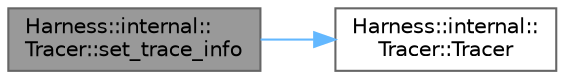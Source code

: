digraph "Harness::internal::Tracer::set_trace_info"
{
 // LATEX_PDF_SIZE
  bgcolor="transparent";
  edge [fontname=Helvetica,fontsize=10,labelfontname=Helvetica,labelfontsize=10];
  node [fontname=Helvetica,fontsize=10,shape=box,height=0.2,width=0.4];
  rankdir="LR";
  Node1 [id="Node000001",label="Harness::internal::\lTracer::set_trace_info",height=0.2,width=0.4,color="gray40", fillcolor="grey60", style="filled", fontcolor="black",tooltip=" "];
  Node1 -> Node2 [id="edge1_Node000001_Node000002",color="steelblue1",style="solid",tooltip=" "];
  Node2 [id="Node000002",label="Harness::internal::\lTracer::Tracer",height=0.2,width=0.4,color="grey40", fillcolor="white", style="filled",URL="$class_harness_1_1internal_1_1_tracer.html#a5201b654e11d3c1a140c9eb402aca423",tooltip=" "];
}
